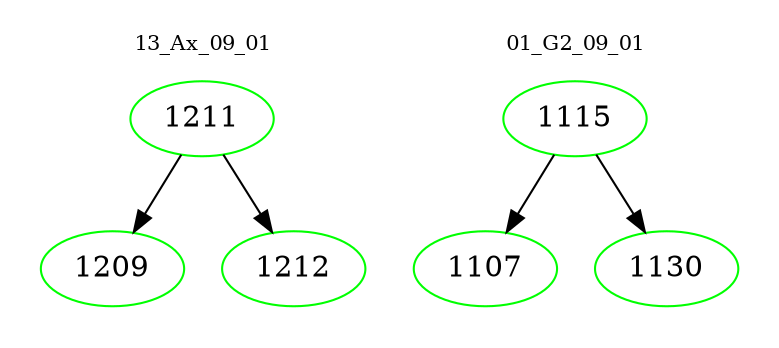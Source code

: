 digraph{
subgraph cluster_0 {
color = white
label = "13_Ax_09_01";
fontsize=10;
T0_1211 [label="1211", color="green"]
T0_1211 -> T0_1209 [color="black"]
T0_1209 [label="1209", color="green"]
T0_1211 -> T0_1212 [color="black"]
T0_1212 [label="1212", color="green"]
}
subgraph cluster_1 {
color = white
label = "01_G2_09_01";
fontsize=10;
T1_1115 [label="1115", color="green"]
T1_1115 -> T1_1107 [color="black"]
T1_1107 [label="1107", color="green"]
T1_1115 -> T1_1130 [color="black"]
T1_1130 [label="1130", color="green"]
}
}
